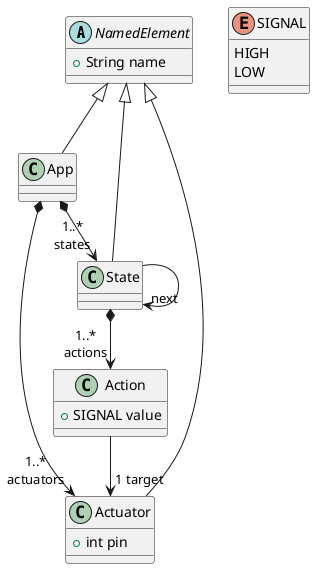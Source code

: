 @startuml

abstract class NamedElement {
 + String name
}

class App

class Actuator {
  + int pin
}

class State

class Action {
  + SIGNAL value
}

enum SIGNAL {
    HIGH
    LOW
}

NamedElement <|-- App
NamedElement <|-- Actuator
NamedElement <|-- State

App *--> "1..*\nstates" State
App *--> "1..*\nactuators" Actuator
State --> "next" State
State *--> "1..*\nactions" Action
Action --> "1 target" Actuator

@enduml
